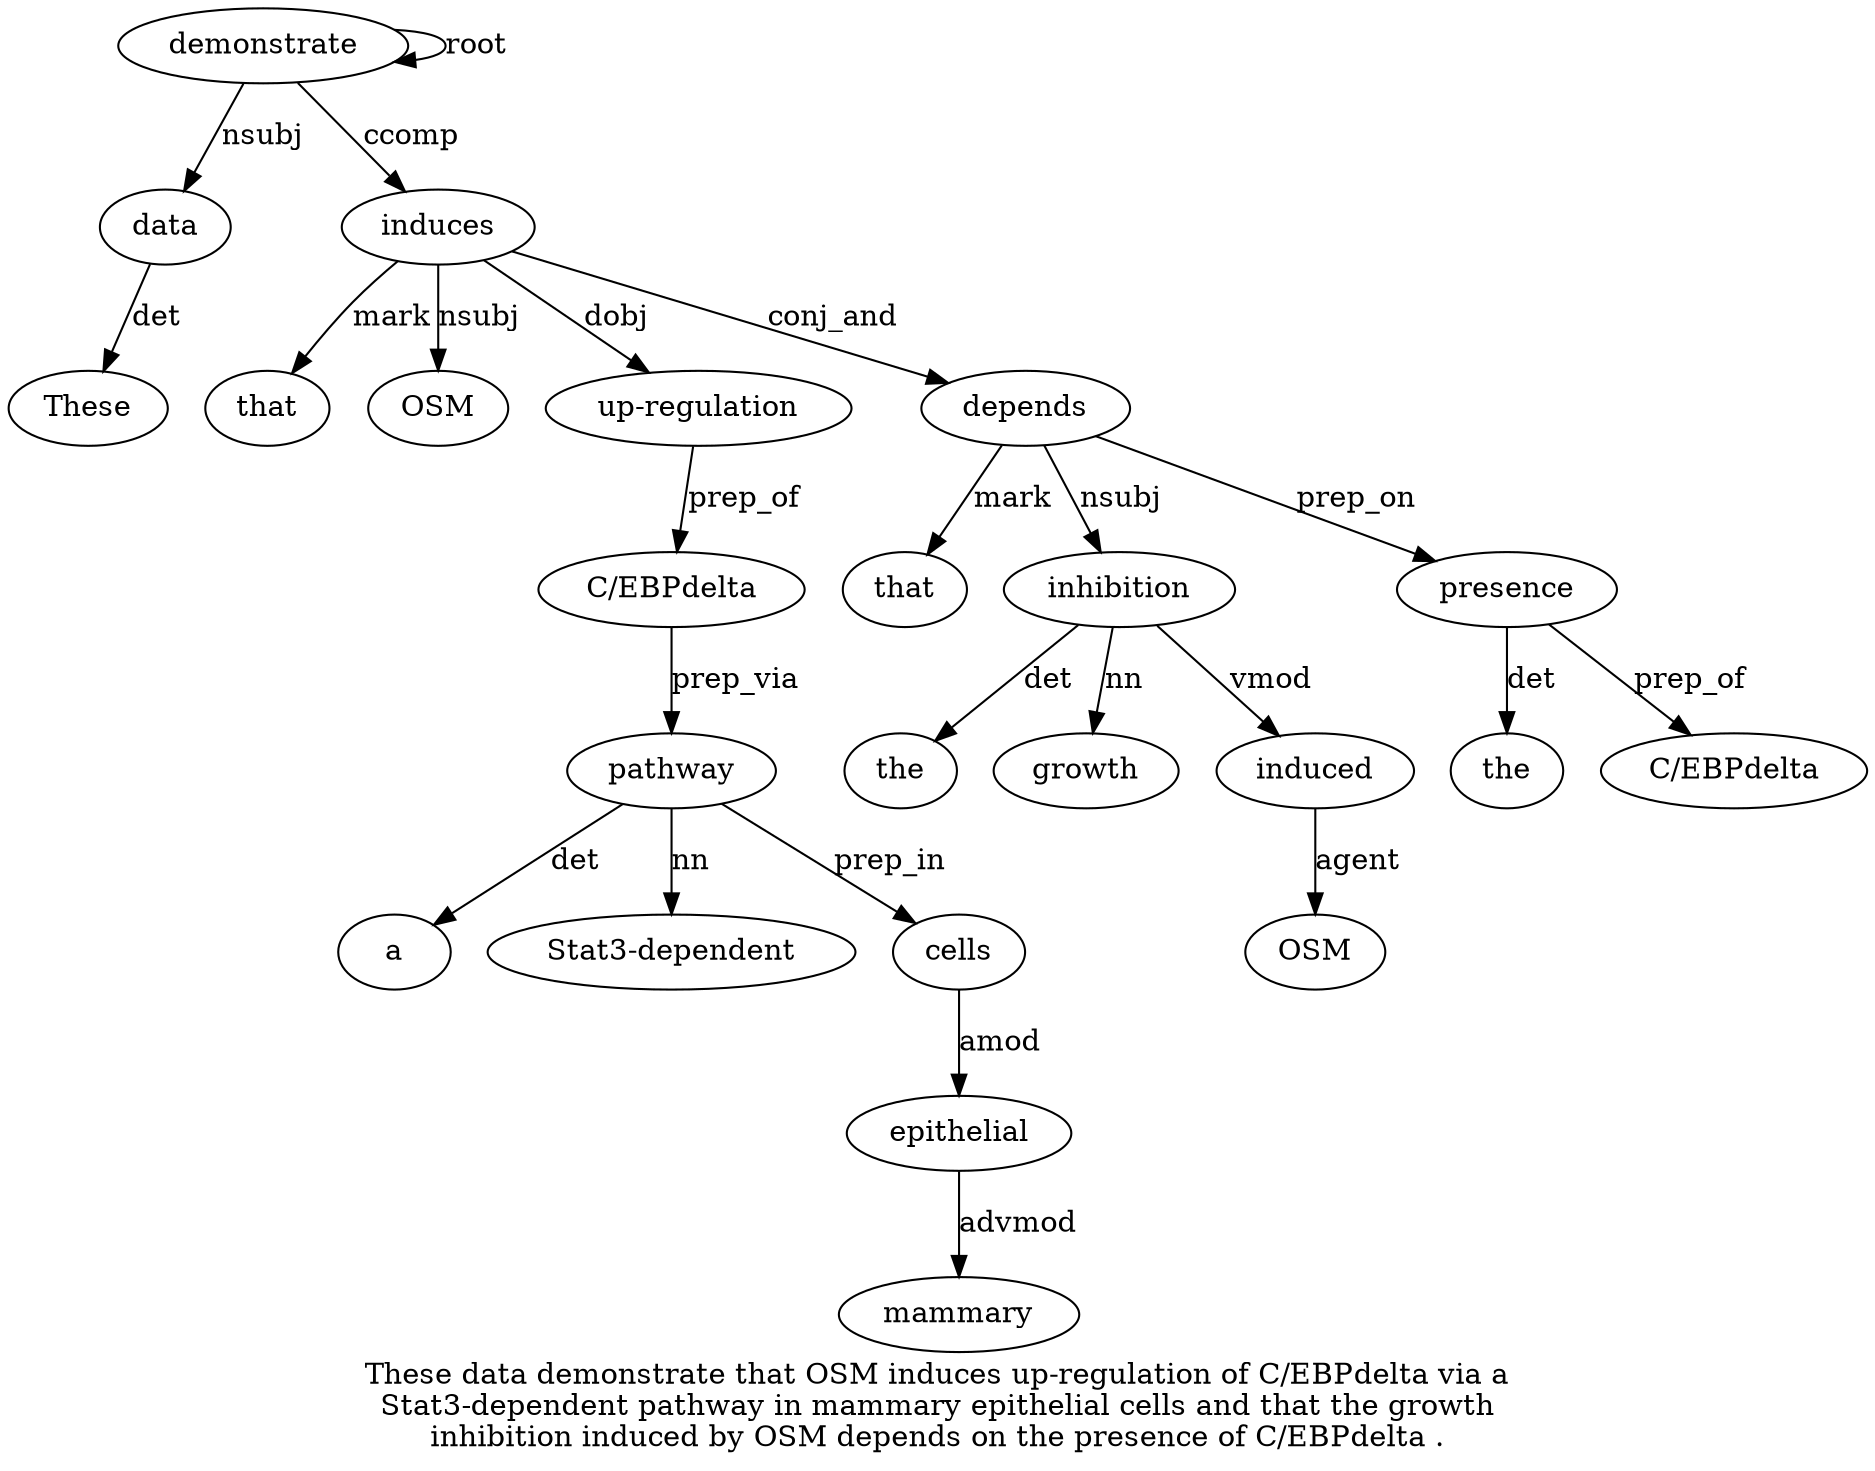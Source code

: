 digraph "These data demonstrate that OSM induces up-regulation of C/EBPdelta via a Stat3-dependent pathway in mammary epithelial cells and that the growth inhibition induced by OSM depends on the presence of C/EBPdelta ." {
label="These data demonstrate that OSM induces up-regulation of C/EBPdelta via a
Stat3-dependent pathway in mammary epithelial cells and that the growth
inhibition induced by OSM depends on the presence of C/EBPdelta .";
data2 [style=filled, fillcolor=white, label=data];
These1 [style=filled, fillcolor=white, label=These];
data2 -> These1  [label=det];
demonstrate3 [style=filled, fillcolor=white, label=demonstrate];
demonstrate3 -> data2  [label=nsubj];
demonstrate3 -> demonstrate3  [label=root];
induces6 [style=filled, fillcolor=white, label=induces];
that4 [style=filled, fillcolor=white, label=that];
induces6 -> that4  [label=mark];
OSM5 [style=filled, fillcolor=white, label=OSM];
induces6 -> OSM5  [label=nsubj];
demonstrate3 -> induces6  [label=ccomp];
"up-regulation7" [style=filled, fillcolor=white, label="up-regulation"];
induces6 -> "up-regulation7"  [label=dobj];
"C/EBPdelta9" [style=filled, fillcolor=white, label="C/EBPdelta"];
"up-regulation7" -> "C/EBPdelta9"  [label=prep_of];
pathway13 [style=filled, fillcolor=white, label=pathway];
a11 [style=filled, fillcolor=white, label=a];
pathway13 -> a11  [label=det];
"Stat3-dependent12" [style=filled, fillcolor=white, label="Stat3-dependent"];
pathway13 -> "Stat3-dependent12"  [label=nn];
"C/EBPdelta9" -> pathway13  [label=prep_via];
epithelial16 [style=filled, fillcolor=white, label=epithelial];
mammary15 [style=filled, fillcolor=white, label=mammary];
epithelial16 -> mammary15  [label=advmod];
cells17 [style=filled, fillcolor=white, label=cells];
cells17 -> epithelial16  [label=amod];
pathway13 -> cells17  [label=prep_in];
depends26 [style=filled, fillcolor=white, label=depends];
that19 [style=filled, fillcolor=white, label=that];
depends26 -> that19  [label=mark];
inhibition22 [style=filled, fillcolor=white, label=inhibition];
the20 [style=filled, fillcolor=white, label=the];
inhibition22 -> the20  [label=det];
growth21 [style=filled, fillcolor=white, label=growth];
inhibition22 -> growth21  [label=nn];
depends26 -> inhibition22  [label=nsubj];
induced23 [style=filled, fillcolor=white, label=induced];
inhibition22 -> induced23  [label=vmod];
OSM25 [style=filled, fillcolor=white, label=OSM];
induced23 -> OSM25  [label=agent];
induces6 -> depends26  [label=conj_and];
presence29 [style=filled, fillcolor=white, label=presence];
the28 [style=filled, fillcolor=white, label=the];
presence29 -> the28  [label=det];
depends26 -> presence29  [label=prep_on];
"C/EBPdelta31" [style=filled, fillcolor=white, label="C/EBPdelta"];
presence29 -> "C/EBPdelta31"  [label=prep_of];
}
